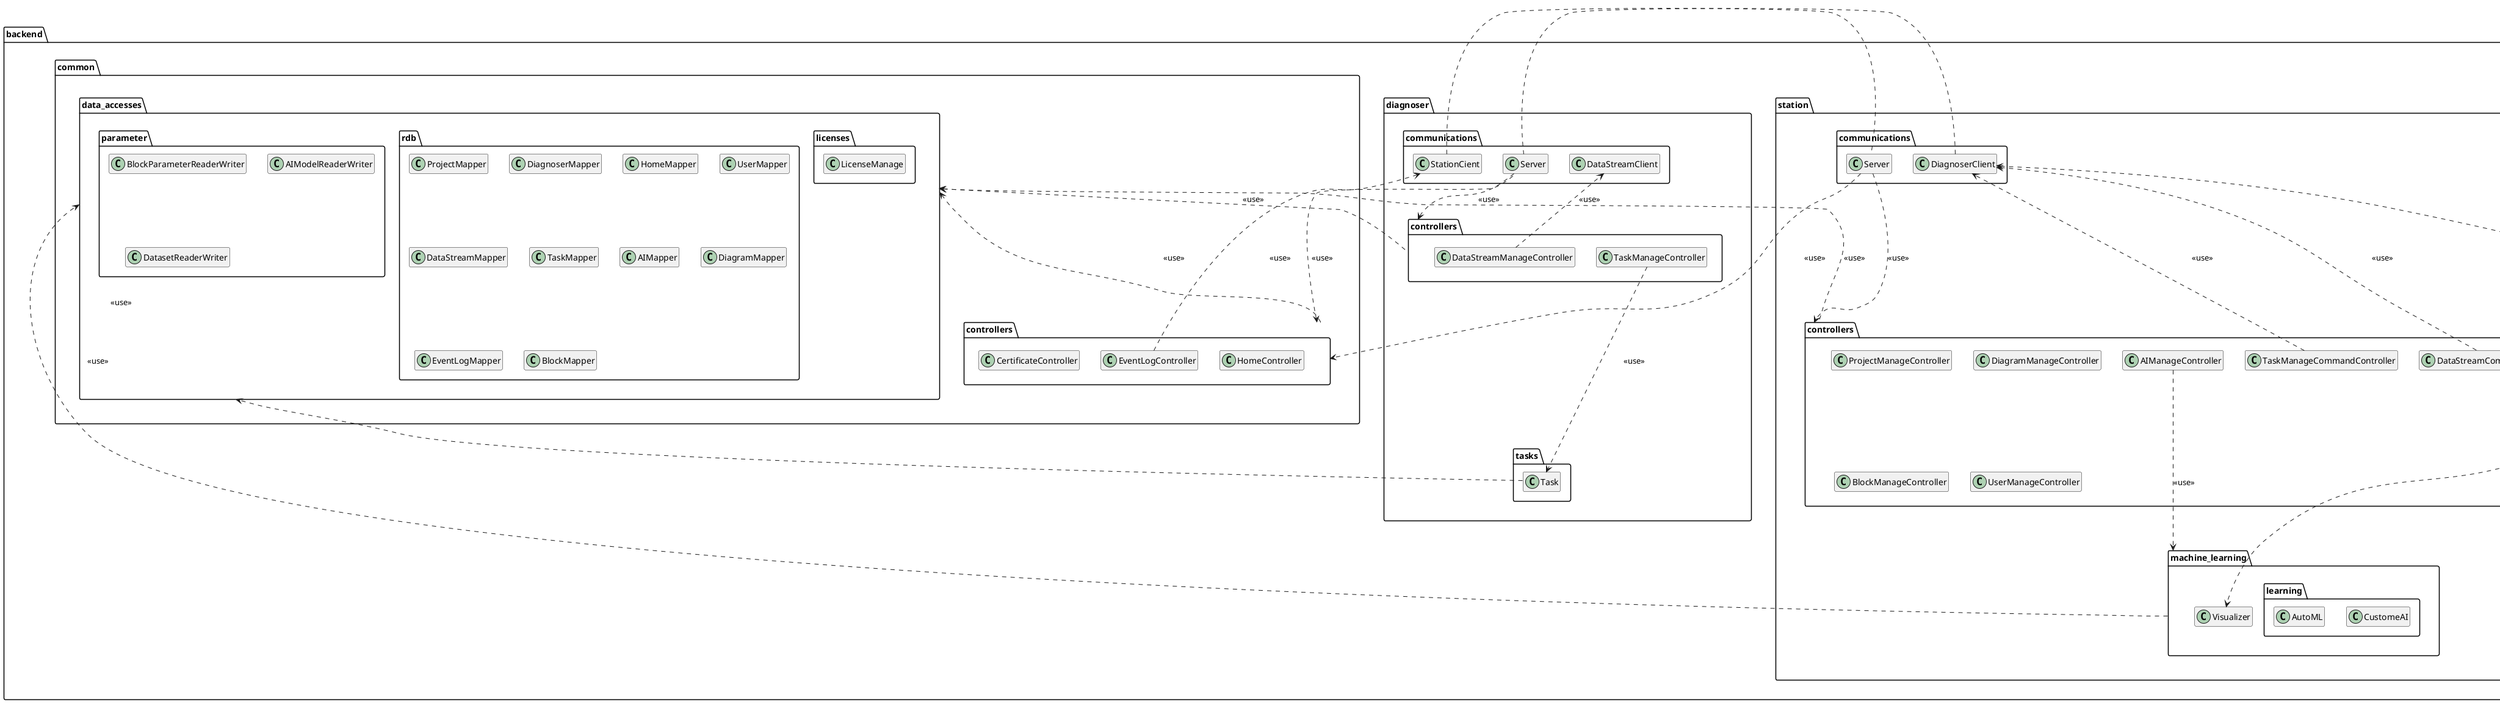 
@startuml　バックエンドの全体像



hide members



package backend {

    package station {

        package "communications" as scom { 

            class "Server" as sserver {



            }

            class DiagnoserClient {



            }

        }



        package "controllers" as scontroller {

            class ProjectManageController

            class DatasetManageController

            class AIManageController

            class DiagramManageController

            class BlockManageController

            class TaskManageCommandController

            class DataStreamCommandController

            class DiagnoserManageController

            class UserManageController

        }



        package machine_learning {

            package learning {

                class CustomeAI

                class AutoML

            }

            class Visualizer

        }

    }

    package common {

        package "controllers" as ccontroller {

            class HomeController

            class EventLogController

            class CertificateController

        }



        package "data_accesses" as cdata_access {

            package licenses {

                class LicenseManage

            }



            package rdb { 

                class ProjectMapper

                class DiagnoserMapper

                class HomeMapper

                class UserMapper

                class DataStreamMapper

                class TaskMapper

                class AIMapper

                class DiagramMapper

                class EventLogMapper

                class DataStreamMapper

                class BlockMapper

            }



            package parameter {

                class BlockParameterReaderWriter

                class AIModelReaderWriter

                class DatasetReaderWriter

            }

        }

        

    }



    package diagnoser {

        package "communications" as rcom { 

            class "Server" as rserver

            class DataStreamClient

            class StationCient

        }



        package "controllers" as rcontroller {

            class TaskManageController

            class DataStreamManageController

        }



        package "tasks" as rtasks {

            class Task

        }

    }

    sserver ...d> scontroller: <<use>>

    sserver ...> ccontroller: <<use>>

    sserver .[hidden]ri. common

    DatasetManageController ...d> Visualizer: <<use>>

    AIManageController ...d> machine_learning: <<use>>

    machine_learning ...> cdata_access: <<use>>

    ccontroller ...u> cdata_access: <<use>>

    scontroller ...u> cdata_access: <<use>>

    TaskManageCommandController ...ri> DiagnoserClient: <<use>>

    DiagnoserManageController ...u> DiagnoserClient: <<use>>

    DataStreamCommandController ...u> DiagnoserClient: <<use>>

    DataStreamCommandController.[hidden]ri. AIManageController

    DiagnoserManageController.[hidden]ri. AIManageController

    station .[hidden]ri. common

    common .[hidden]ri. diagnoser

    rserver ..> rcontroller: <<use>>

    rserver ...u> ccontroller: <<use>>

    rcontroller ...u> cdata_access: <<use>>

    rcontroller .[hidden]ri. cdata_access

    rserver .[hidden]ri. StationCient
    DataStreamManageController ..> DataStreamClient: <<use>>
    TaskManageController ...d> Task: <<use>>
    Task ..> cdata_access: <<use>>
    DiagnoserClient .. rserver
    StationCient .. sserver
    EventLogController ...> StationCient: <<use>>
}
@enduml
